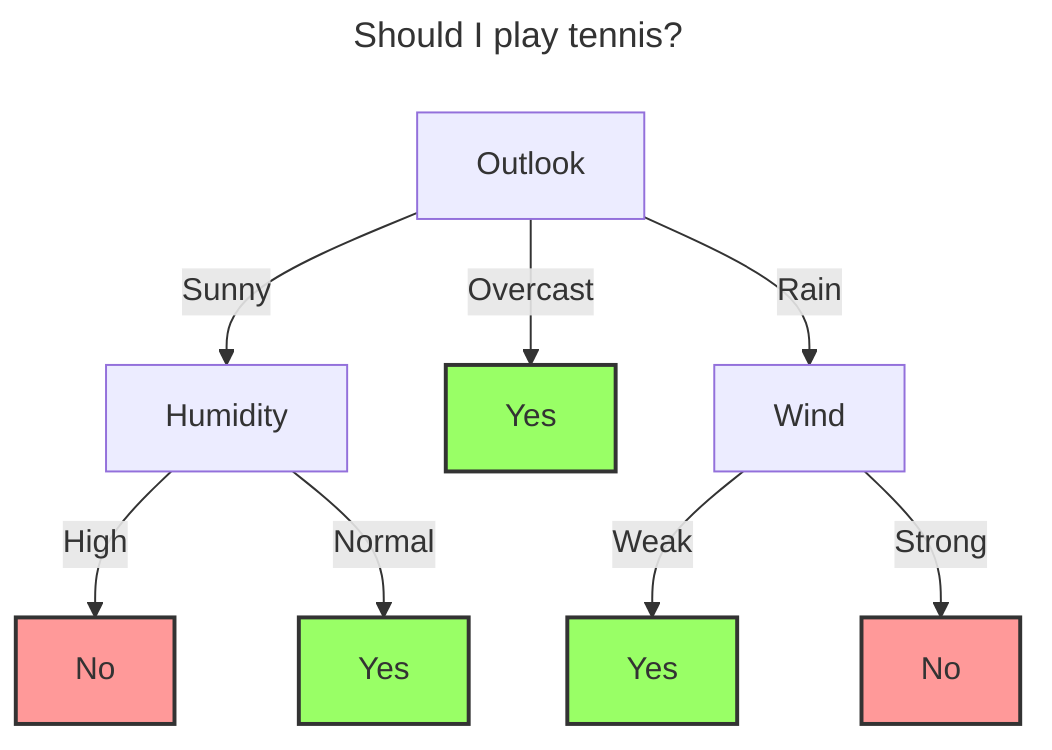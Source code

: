 ---
title: Should I play tennis?
---

graph TD
    A[Outlook] -->|Sunny| B[Humidity]
    B -->|High| C[No]
    B -->|Normal| D[Yes]
    A -->|Overcast| E[Yes]
    A -->|Rain| F[Wind]
    F -->|Weak| G[Yes]
    F -->|Strong| H[No]

classDef yesNode fill:#9f6,stroke:#333,stroke-width:2px;
    classDef noNode fill:#f99,stroke:#333,stroke-width:2px;
    class D,E,G yesNode;
    class C,H noNode;